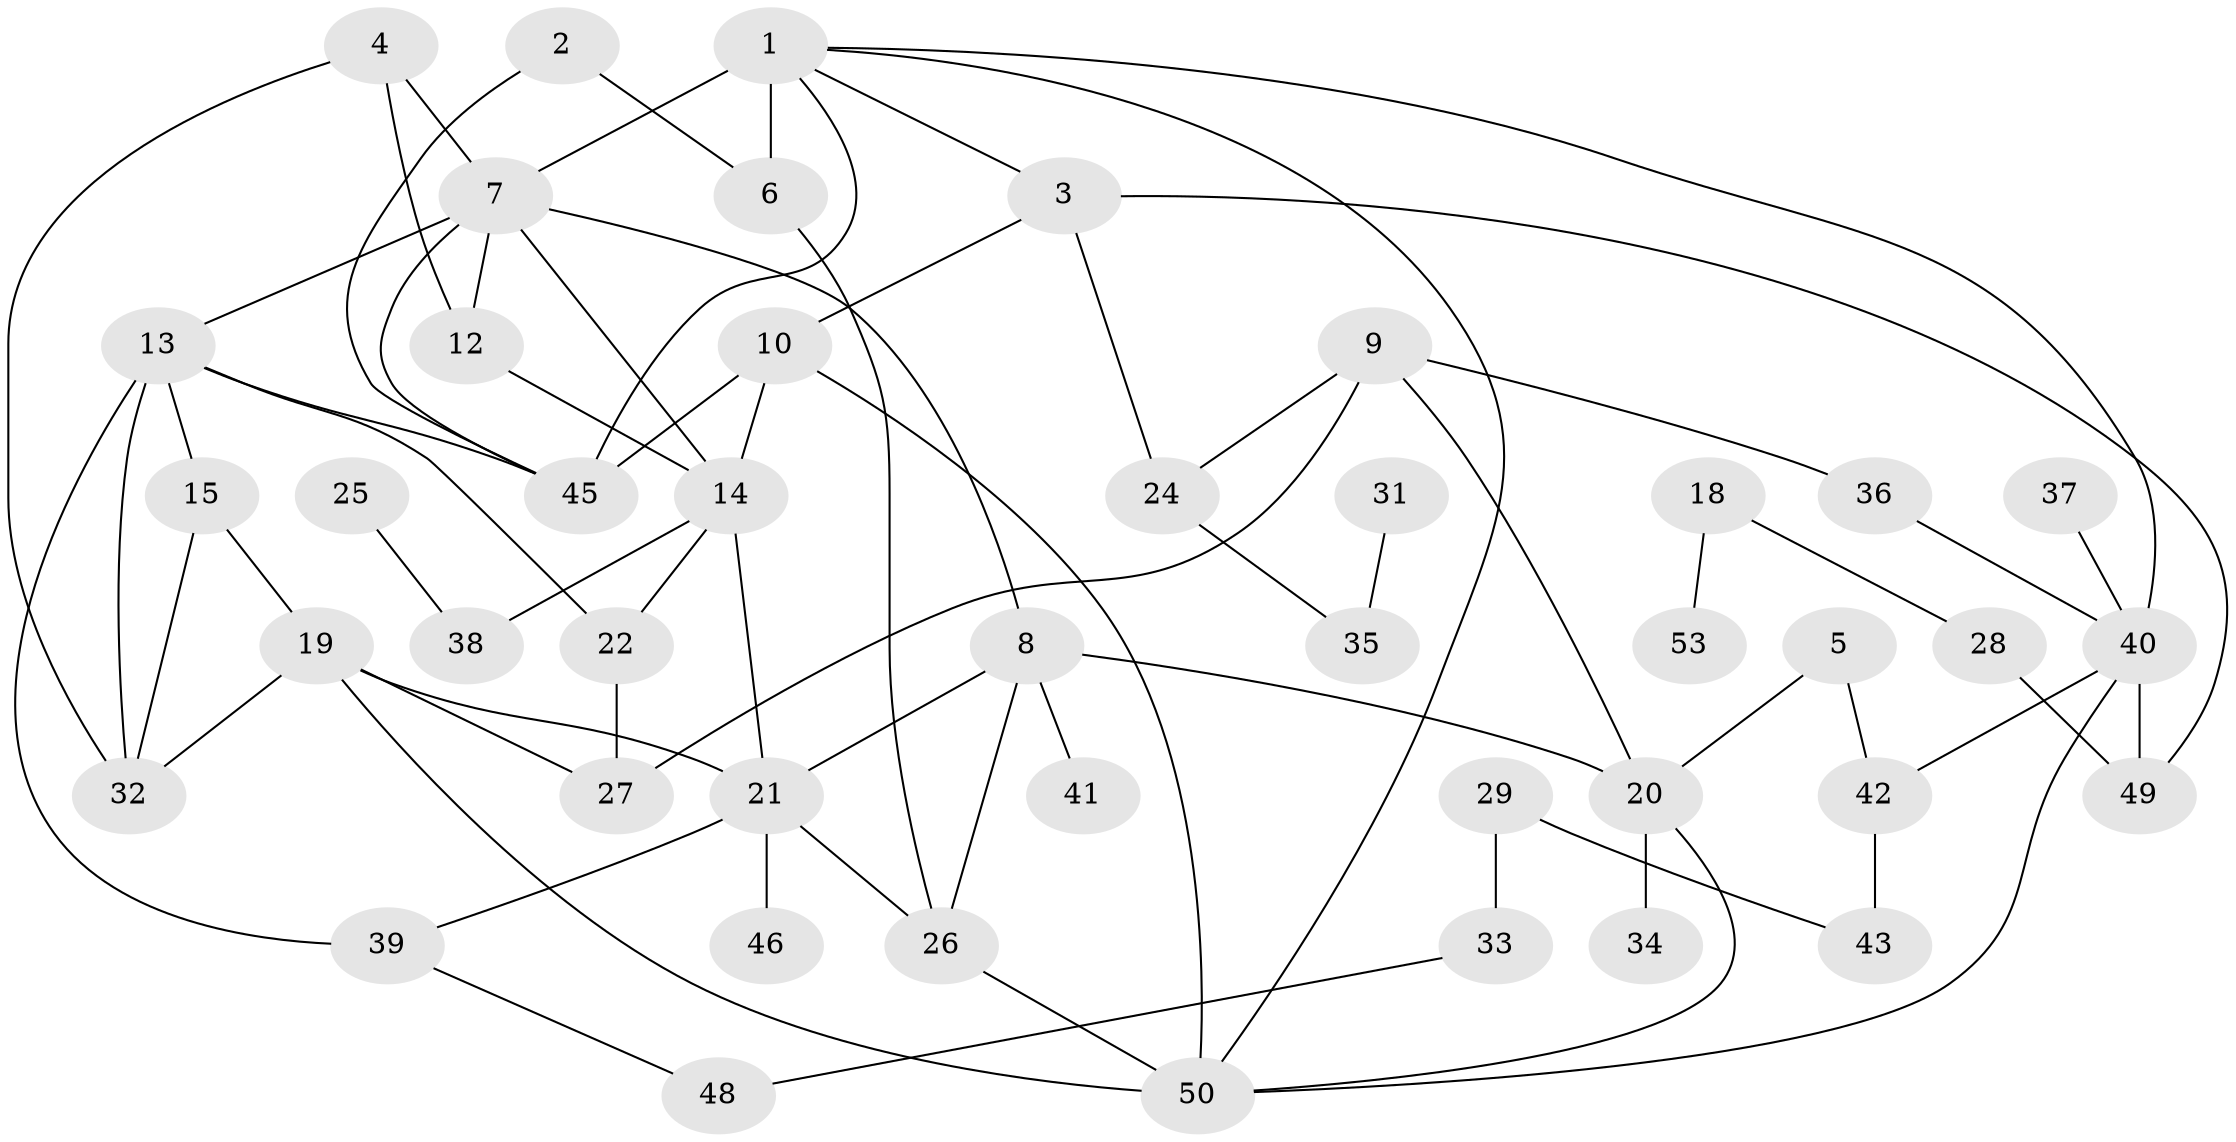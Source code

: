// original degree distribution, {1: 0.2, 2: 0.22857142857142856, 6: 0.009523809523809525, 3: 0.24761904761904763, 0: 0.08571428571428572, 5: 0.047619047619047616, 4: 0.18095238095238095}
// Generated by graph-tools (version 1.1) at 2025/33/03/09/25 02:33:40]
// undirected, 44 vertices, 71 edges
graph export_dot {
graph [start="1"]
  node [color=gray90,style=filled];
  1;
  2;
  3;
  4;
  5;
  6;
  7;
  8;
  9;
  10;
  12;
  13;
  14;
  15;
  18;
  19;
  20;
  21;
  22;
  24;
  25;
  26;
  27;
  28;
  29;
  31;
  32;
  33;
  34;
  35;
  36;
  37;
  38;
  39;
  40;
  41;
  42;
  43;
  45;
  46;
  48;
  49;
  50;
  53;
  1 -- 3 [weight=1.0];
  1 -- 6 [weight=4.0];
  1 -- 7 [weight=1.0];
  1 -- 40 [weight=1.0];
  1 -- 45 [weight=1.0];
  1 -- 50 [weight=1.0];
  2 -- 6 [weight=1.0];
  2 -- 45 [weight=1.0];
  3 -- 10 [weight=1.0];
  3 -- 24 [weight=1.0];
  3 -- 49 [weight=1.0];
  4 -- 7 [weight=1.0];
  4 -- 12 [weight=1.0];
  4 -- 32 [weight=1.0];
  5 -- 20 [weight=1.0];
  5 -- 42 [weight=1.0];
  6 -- 26 [weight=3.0];
  7 -- 8 [weight=1.0];
  7 -- 12 [weight=1.0];
  7 -- 13 [weight=1.0];
  7 -- 14 [weight=1.0];
  7 -- 45 [weight=1.0];
  8 -- 20 [weight=1.0];
  8 -- 21 [weight=1.0];
  8 -- 26 [weight=2.0];
  8 -- 41 [weight=1.0];
  9 -- 20 [weight=1.0];
  9 -- 24 [weight=1.0];
  9 -- 27 [weight=1.0];
  9 -- 36 [weight=1.0];
  10 -- 14 [weight=1.0];
  10 -- 45 [weight=1.0];
  10 -- 50 [weight=1.0];
  12 -- 14 [weight=1.0];
  13 -- 15 [weight=1.0];
  13 -- 22 [weight=1.0];
  13 -- 32 [weight=1.0];
  13 -- 39 [weight=1.0];
  13 -- 45 [weight=1.0];
  14 -- 21 [weight=1.0];
  14 -- 22 [weight=1.0];
  14 -- 38 [weight=2.0];
  15 -- 19 [weight=1.0];
  15 -- 32 [weight=1.0];
  18 -- 28 [weight=1.0];
  18 -- 53 [weight=1.0];
  19 -- 21 [weight=1.0];
  19 -- 27 [weight=1.0];
  19 -- 32 [weight=1.0];
  19 -- 50 [weight=1.0];
  20 -- 34 [weight=1.0];
  20 -- 50 [weight=1.0];
  21 -- 26 [weight=1.0];
  21 -- 39 [weight=1.0];
  21 -- 46 [weight=1.0];
  22 -- 27 [weight=2.0];
  24 -- 35 [weight=1.0];
  25 -- 38 [weight=1.0];
  26 -- 50 [weight=2.0];
  28 -- 49 [weight=1.0];
  29 -- 33 [weight=1.0];
  29 -- 43 [weight=1.0];
  31 -- 35 [weight=1.0];
  33 -- 48 [weight=1.0];
  36 -- 40 [weight=1.0];
  37 -- 40 [weight=1.0];
  39 -- 48 [weight=1.0];
  40 -- 42 [weight=1.0];
  40 -- 49 [weight=1.0];
  40 -- 50 [weight=1.0];
  42 -- 43 [weight=1.0];
}
